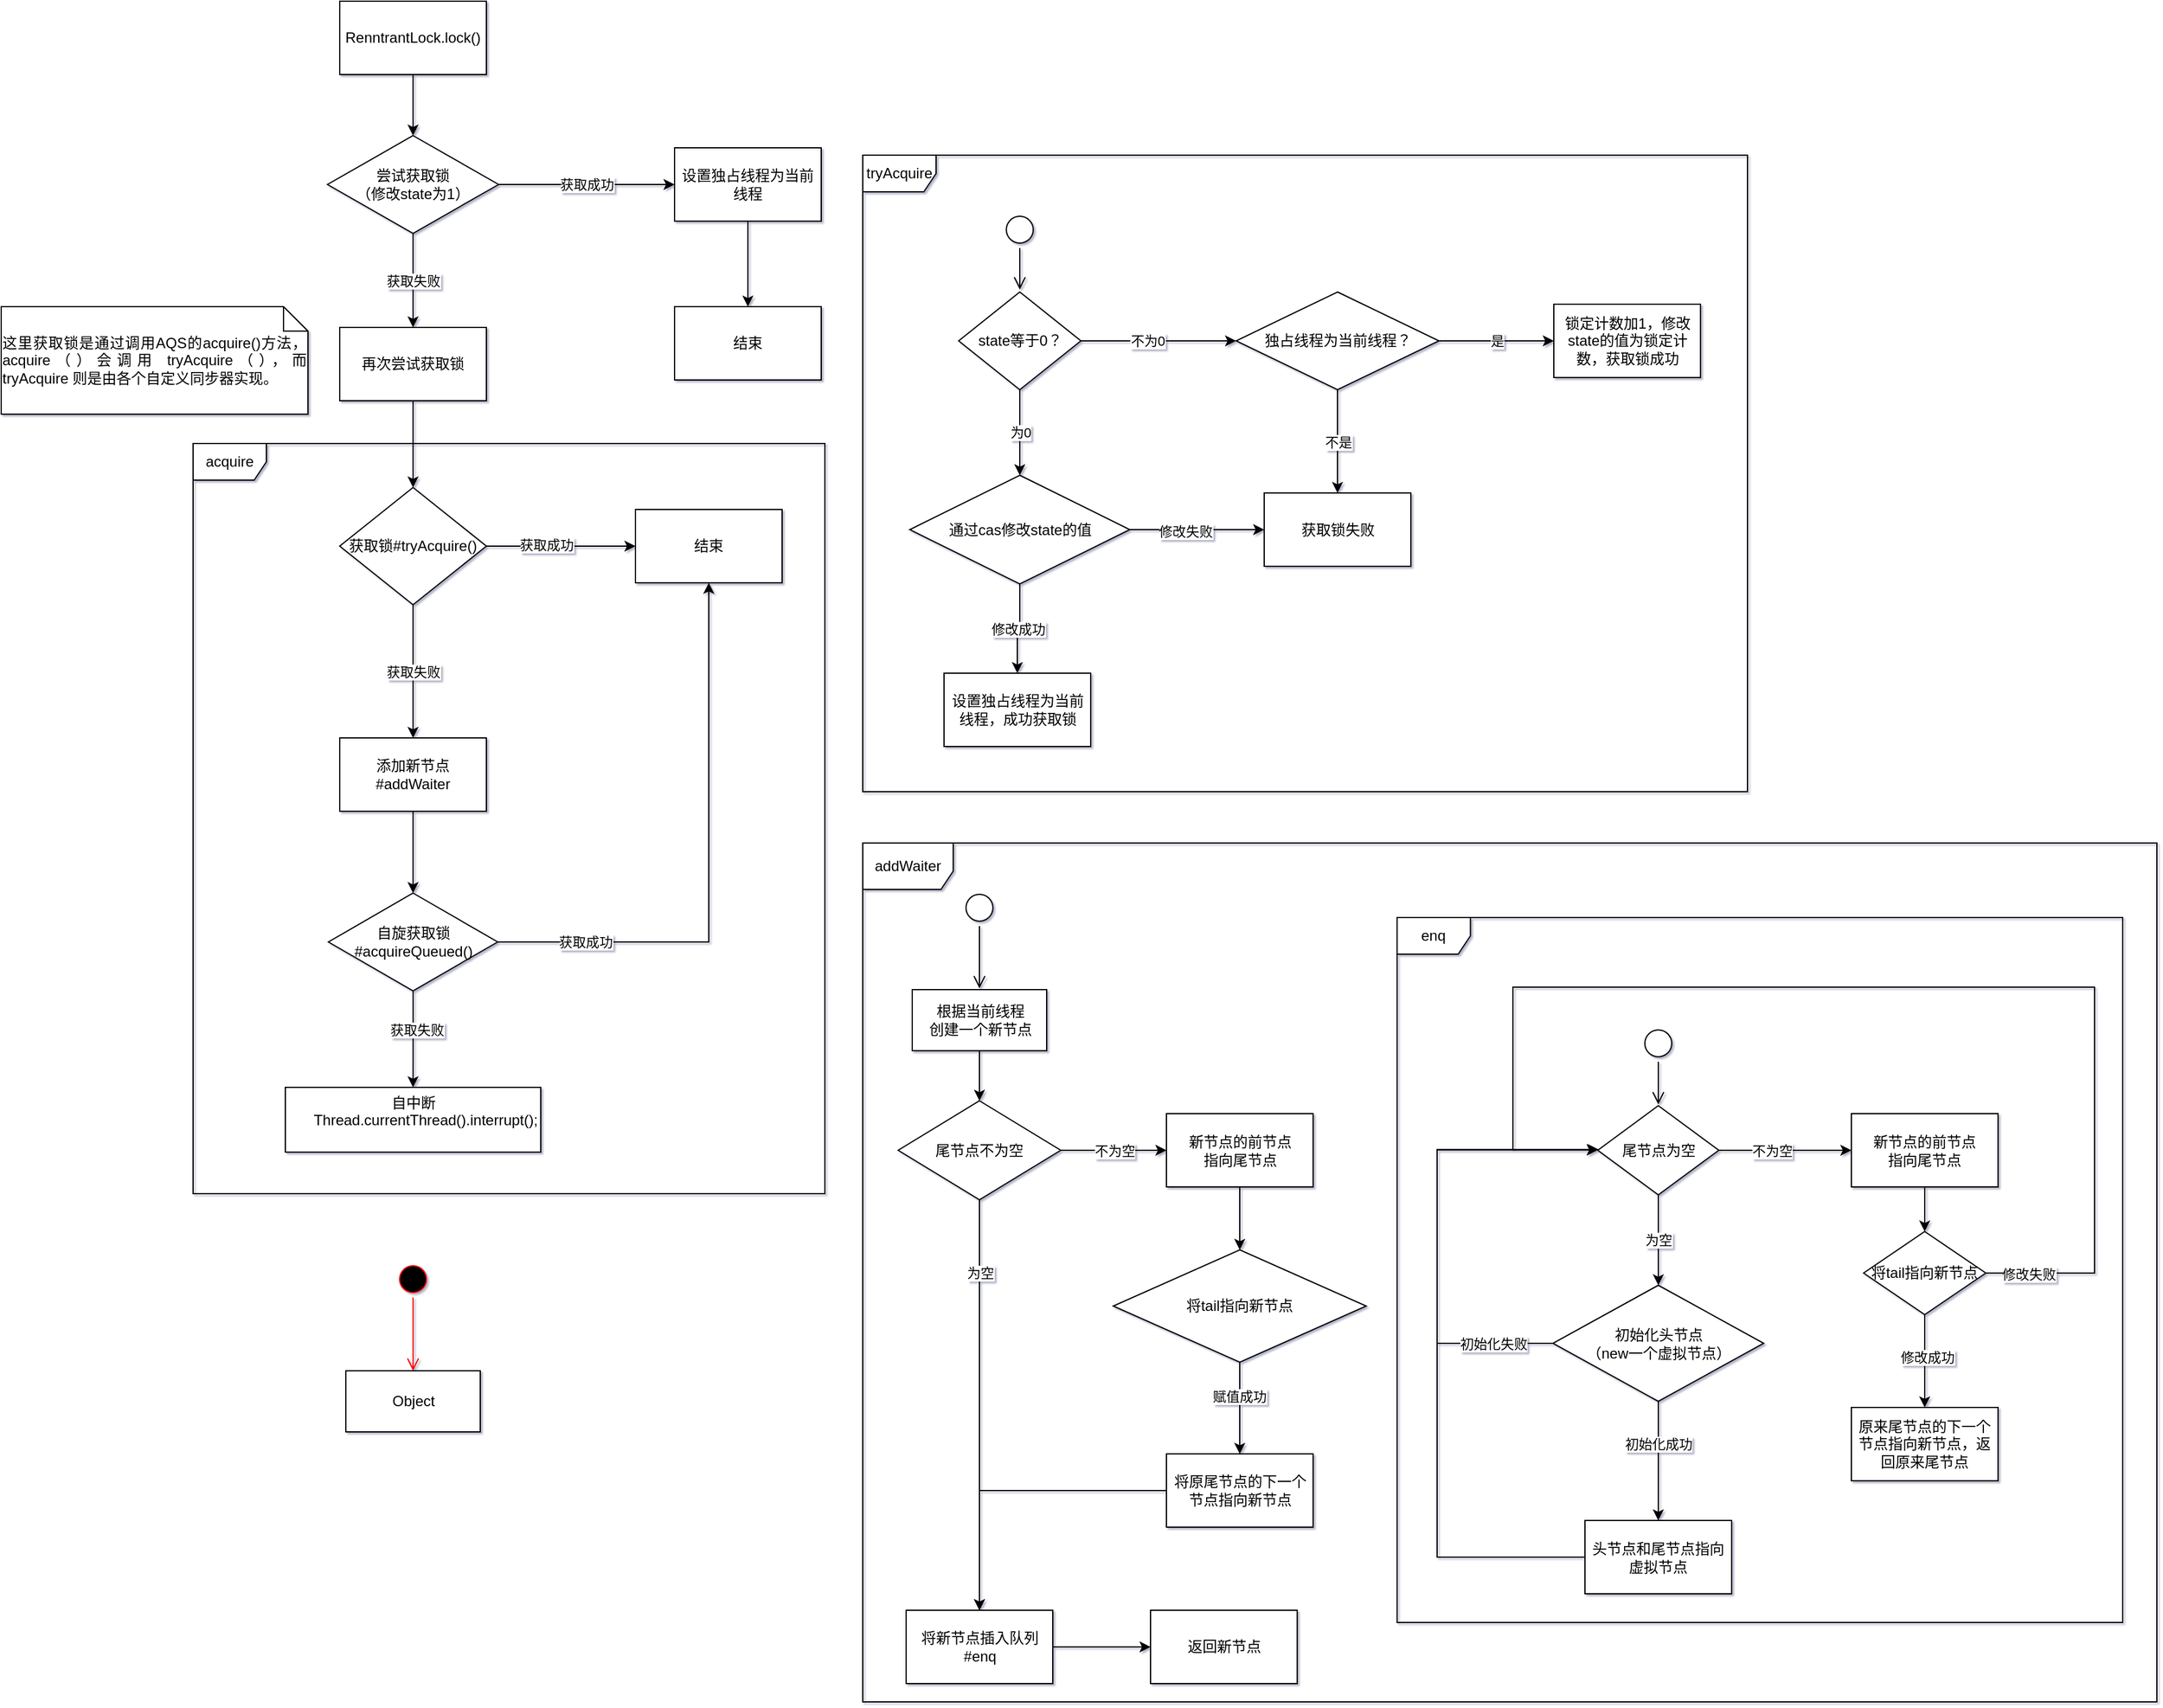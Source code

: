 <mxfile version="17.1.4" type="github">
  <diagram id="GJqHmGqDRDyWfmhTE_2S" name="第 1 页">
    <mxGraphModel dx="1977" dy="1232" grid="0" gridSize="10" guides="1" tooltips="1" connect="1" arrows="1" fold="1" page="0" pageScale="1" pageWidth="827" pageHeight="1169" math="0" shadow="1">
      <root>
        <mxCell id="0" />
        <mxCell id="1" parent="0" />
        <mxCell id="zObkzzUAoMXtNydKvx5d-36" value="acquire" style="shape=umlFrame;whiteSpace=wrap;html=1;labelBackgroundColor=none;" parent="1" vertex="1">
          <mxGeometry x="210" y="482" width="517" height="614" as="geometry" />
        </mxCell>
        <mxCell id="zObkzzUAoMXtNydKvx5d-6" style="edgeStyle=orthogonalEdgeStyle;rounded=0;orthogonalLoop=1;jettySize=auto;html=1;" parent="1" source="zObkzzUAoMXtNydKvx5d-1" target="zObkzzUAoMXtNydKvx5d-4" edge="1">
          <mxGeometry relative="1" as="geometry" />
        </mxCell>
        <mxCell id="zObkzzUAoMXtNydKvx5d-1" value="RenntrantLock.lock()" style="rounded=0;whiteSpace=wrap;html=1;" parent="1" vertex="1">
          <mxGeometry x="330" y="120" width="120" height="60" as="geometry" />
        </mxCell>
        <mxCell id="zObkzzUAoMXtNydKvx5d-8" value="获取成功" style="edgeStyle=orthogonalEdgeStyle;rounded=0;orthogonalLoop=1;jettySize=auto;html=1;" parent="1" source="zObkzzUAoMXtNydKvx5d-4" target="zObkzzUAoMXtNydKvx5d-7" edge="1">
          <mxGeometry relative="1" as="geometry" />
        </mxCell>
        <mxCell id="zObkzzUAoMXtNydKvx5d-12" value="获取失败" style="edgeStyle=orthogonalEdgeStyle;rounded=0;orthogonalLoop=1;jettySize=auto;html=1;" parent="1" source="zObkzzUAoMXtNydKvx5d-4" target="zObkzzUAoMXtNydKvx5d-11" edge="1">
          <mxGeometry relative="1" as="geometry" />
        </mxCell>
        <mxCell id="zObkzzUAoMXtNydKvx5d-4" value="&lt;span&gt;尝试获取锁&lt;br&gt;（修改state为1）&lt;/span&gt;" style="rhombus;whiteSpace=wrap;html=1;rounded=0;" parent="1" vertex="1">
          <mxGeometry x="320" y="230" width="140" height="80" as="geometry" />
        </mxCell>
        <mxCell id="zObkzzUAoMXtNydKvx5d-10" value="" style="edgeStyle=orthogonalEdgeStyle;rounded=0;orthogonalLoop=1;jettySize=auto;html=1;" parent="1" source="zObkzzUAoMXtNydKvx5d-7" target="zObkzzUAoMXtNydKvx5d-9" edge="1">
          <mxGeometry relative="1" as="geometry" />
        </mxCell>
        <mxCell id="zObkzzUAoMXtNydKvx5d-7" value="&lt;div&gt;&lt;span&gt;设置独占线程为当前线程&lt;/span&gt;&lt;/div&gt;" style="whiteSpace=wrap;html=1;rounded=0;align=center;" parent="1" vertex="1">
          <mxGeometry x="604" y="240" width="120" height="60" as="geometry" />
        </mxCell>
        <mxCell id="zObkzzUAoMXtNydKvx5d-9" value="结束" style="whiteSpace=wrap;html=1;rounded=0;" parent="1" vertex="1">
          <mxGeometry x="604" y="370" width="120" height="60" as="geometry" />
        </mxCell>
        <mxCell id="zObkzzUAoMXtNydKvx5d-35" value="" style="edgeStyle=orthogonalEdgeStyle;rounded=0;orthogonalLoop=1;jettySize=auto;html=1;" parent="1" source="zObkzzUAoMXtNydKvx5d-11" target="zObkzzUAoMXtNydKvx5d-34" edge="1">
          <mxGeometry relative="1" as="geometry" />
        </mxCell>
        <mxCell id="zObkzzUAoMXtNydKvx5d-11" value="再次尝试获取锁" style="whiteSpace=wrap;html=1;rounded=0;" parent="1" vertex="1">
          <mxGeometry x="330" y="387" width="120" height="60" as="geometry" />
        </mxCell>
        <mxCell id="zObkzzUAoMXtNydKvx5d-14" value="&lt;div style=&quot;text-align: justify&quot;&gt;&lt;span&gt;这里获取锁是通过调用AQS的acquire()方法，acquire（）会调用 tryAcquire（），而tryAcquire 则是由各个自定义同步器实现。&lt;/span&gt;&lt;/div&gt;" style="shape=note;size=20;whiteSpace=wrap;html=1;" parent="1" vertex="1">
          <mxGeometry x="53" y="370" width="251" height="88" as="geometry" />
        </mxCell>
        <mxCell id="zObkzzUAoMXtNydKvx5d-121" value="获取失败" style="edgeStyle=orthogonalEdgeStyle;rounded=0;orthogonalLoop=1;jettySize=auto;html=1;" parent="1" source="zObkzzUAoMXtNydKvx5d-34" target="zObkzzUAoMXtNydKvx5d-120" edge="1">
          <mxGeometry relative="1" as="geometry" />
        </mxCell>
        <mxCell id="zObkzzUAoMXtNydKvx5d-34" value="获取锁#tryAcquire()" style="rhombus;whiteSpace=wrap;html=1;rounded=0;" parent="1" vertex="1">
          <mxGeometry x="330" y="518" width="120" height="96" as="geometry" />
        </mxCell>
        <mxCell id="zObkzzUAoMXtNydKvx5d-37" value="结束" style="whiteSpace=wrap;html=1;rounded=0;" parent="1" vertex="1">
          <mxGeometry x="572" y="536" width="120" height="60" as="geometry" />
        </mxCell>
        <mxCell id="zObkzzUAoMXtNydKvx5d-38" value="" style="edgeStyle=orthogonalEdgeStyle;rounded=0;orthogonalLoop=1;jettySize=auto;html=1;" parent="1" source="zObkzzUAoMXtNydKvx5d-34" target="zObkzzUAoMXtNydKvx5d-37" edge="1">
          <mxGeometry relative="1" as="geometry" />
        </mxCell>
        <mxCell id="zObkzzUAoMXtNydKvx5d-39" value="获取成功" style="edgeLabel;html=1;align=center;verticalAlign=middle;resizable=0;points=[];" parent="zObkzzUAoMXtNydKvx5d-38" vertex="1" connectable="0">
          <mxGeometry x="-0.2" y="1" relative="1" as="geometry">
            <mxPoint as="offset" />
          </mxGeometry>
        </mxCell>
        <mxCell id="zObkzzUAoMXtNydKvx5d-42" style="edgeStyle=orthogonalEdgeStyle;rounded=0;orthogonalLoop=1;jettySize=auto;html=1;entryX=0.5;entryY=1;entryDx=0;entryDy=0;" parent="1" source="zObkzzUAoMXtNydKvx5d-40" target="zObkzzUAoMXtNydKvx5d-37" edge="1">
          <mxGeometry relative="1" as="geometry" />
        </mxCell>
        <mxCell id="zObkzzUAoMXtNydKvx5d-43" value="获取成功" style="edgeLabel;html=1;align=center;verticalAlign=middle;resizable=0;points=[];" parent="zObkzzUAoMXtNydKvx5d-42" vertex="1" connectable="0">
          <mxGeometry x="-0.536" relative="1" as="geometry">
            <mxPoint x="-37" as="offset" />
          </mxGeometry>
        </mxCell>
        <mxCell id="zObkzzUAoMXtNydKvx5d-40" value="自旋获取锁#acquireQueued()" style="rhombus;whiteSpace=wrap;html=1;rounded=0;" parent="1" vertex="1">
          <mxGeometry x="320.75" y="850" width="138.5" height="80" as="geometry" />
        </mxCell>
        <mxCell id="zObkzzUAoMXtNydKvx5d-44" value="自中断&lt;br&gt;&lt;div&gt;&amp;nbsp; &amp;nbsp; &amp;nbsp; Thread.currentThread().interrupt();&lt;/div&gt;&lt;div&gt;&lt;br&gt;&lt;/div&gt;" style="whiteSpace=wrap;html=1;rounded=0;" parent="1" vertex="1">
          <mxGeometry x="285.5" y="1009" width="209" height="53" as="geometry" />
        </mxCell>
        <mxCell id="zObkzzUAoMXtNydKvx5d-45" value="" style="edgeStyle=orthogonalEdgeStyle;rounded=0;orthogonalLoop=1;jettySize=auto;html=1;" parent="1" source="zObkzzUAoMXtNydKvx5d-40" target="zObkzzUAoMXtNydKvx5d-44" edge="1">
          <mxGeometry relative="1" as="geometry" />
        </mxCell>
        <mxCell id="zObkzzUAoMXtNydKvx5d-46" value="获取失败" style="edgeLabel;html=1;align=center;verticalAlign=middle;resizable=0;points=[];" parent="zObkzzUAoMXtNydKvx5d-45" vertex="1" connectable="0">
          <mxGeometry x="-0.2" y="3" relative="1" as="geometry">
            <mxPoint as="offset" />
          </mxGeometry>
        </mxCell>
        <mxCell id="zObkzzUAoMXtNydKvx5d-122" style="edgeStyle=orthogonalEdgeStyle;rounded=0;orthogonalLoop=1;jettySize=auto;html=1;entryX=0.5;entryY=0;entryDx=0;entryDy=0;" parent="1" source="zObkzzUAoMXtNydKvx5d-120" target="zObkzzUAoMXtNydKvx5d-40" edge="1">
          <mxGeometry relative="1" as="geometry" />
        </mxCell>
        <mxCell id="zObkzzUAoMXtNydKvx5d-120" value="添加新节点&lt;br&gt;#addWaiter" style="whiteSpace=wrap;html=1;rounded=0;" parent="1" vertex="1">
          <mxGeometry x="330" y="723" width="120" height="60" as="geometry" />
        </mxCell>
        <mxCell id="tJKFbUdxLd3i8MNqsO-P-9" value="" style="group" vertex="1" connectable="0" parent="1">
          <mxGeometry x="758" y="246" width="724" height="521" as="geometry" />
        </mxCell>
        <mxCell id="zObkzzUAoMXtNydKvx5d-20" value="tryAcquire" style="shape=umlFrame;whiteSpace=wrap;html=1;" parent="tJKFbUdxLd3i8MNqsO-P-9" vertex="1">
          <mxGeometry width="724" height="521" as="geometry" />
        </mxCell>
        <mxCell id="tJKFbUdxLd3i8MNqsO-P-8" value="" style="group" vertex="1" connectable="0" parent="tJKFbUdxLd3i8MNqsO-P-9">
          <mxGeometry x="38.5" y="46" width="647" height="438" as="geometry" />
        </mxCell>
        <mxCell id="zObkzzUAoMXtNydKvx5d-21" value="通过cas修改state的值" style="rhombus;whiteSpace=wrap;html=1;rounded=0;" parent="tJKFbUdxLd3i8MNqsO-P-8" vertex="1">
          <mxGeometry y="216" width="180" height="89" as="geometry" />
        </mxCell>
        <mxCell id="tJKFbUdxLd3i8MNqsO-P-7" value="" style="group" vertex="1" connectable="0" parent="tJKFbUdxLd3i8MNqsO-P-8">
          <mxGeometry x="28" width="619" height="438" as="geometry" />
        </mxCell>
        <mxCell id="zObkzzUAoMXtNydKvx5d-15" value="state等于0？" style="rhombus;whiteSpace=wrap;html=1;rounded=0;" parent="tJKFbUdxLd3i8MNqsO-P-7" vertex="1">
          <mxGeometry x="12" y="66" width="100" height="80" as="geometry" />
        </mxCell>
        <mxCell id="zObkzzUAoMXtNydKvx5d-17" value="独占线程为当前线程？" style="rhombus;whiteSpace=wrap;html=1;rounded=0;" parent="tJKFbUdxLd3i8MNqsO-P-7" vertex="1">
          <mxGeometry x="239" y="66" width="166" height="80" as="geometry" />
        </mxCell>
        <mxCell id="zObkzzUAoMXtNydKvx5d-18" value="" style="edgeStyle=orthogonalEdgeStyle;rounded=0;orthogonalLoop=1;jettySize=auto;html=1;" parent="tJKFbUdxLd3i8MNqsO-P-7" source="zObkzzUAoMXtNydKvx5d-15" target="zObkzzUAoMXtNydKvx5d-17" edge="1">
          <mxGeometry relative="1" as="geometry" />
        </mxCell>
        <mxCell id="zObkzzUAoMXtNydKvx5d-19" value="不为0" style="edgeLabel;html=1;align=center;verticalAlign=middle;resizable=0;points=[];" parent="zObkzzUAoMXtNydKvx5d-18" vertex="1" connectable="0">
          <mxGeometry x="-0.15" relative="1" as="geometry">
            <mxPoint as="offset" />
          </mxGeometry>
        </mxCell>
        <mxCell id="zObkzzUAoMXtNydKvx5d-23" value="&lt;span&gt;设置独占线程为当前线程，成功获取锁&lt;/span&gt;" style="whiteSpace=wrap;html=1;rounded=0;" parent="tJKFbUdxLd3i8MNqsO-P-7" vertex="1">
          <mxGeometry y="378" width="120" height="60" as="geometry" />
        </mxCell>
        <mxCell id="zObkzzUAoMXtNydKvx5d-26" value="获取锁失败" style="whiteSpace=wrap;html=1;rounded=0;" parent="tJKFbUdxLd3i8MNqsO-P-7" vertex="1">
          <mxGeometry x="262" y="230.5" width="120" height="60" as="geometry" />
        </mxCell>
        <mxCell id="zObkzzUAoMXtNydKvx5d-28" value="不是" style="edgeStyle=orthogonalEdgeStyle;rounded=0;orthogonalLoop=1;jettySize=auto;html=1;" parent="tJKFbUdxLd3i8MNqsO-P-7" source="zObkzzUAoMXtNydKvx5d-17" target="zObkzzUAoMXtNydKvx5d-26" edge="1">
          <mxGeometry relative="1" as="geometry" />
        </mxCell>
        <mxCell id="zObkzzUAoMXtNydKvx5d-30" value="锁定计数加1，修改state的值为锁定计数，获取锁成功" style="whiteSpace=wrap;html=1;rounded=0;" parent="tJKFbUdxLd3i8MNqsO-P-7" vertex="1">
          <mxGeometry x="499" y="76" width="120" height="60" as="geometry" />
        </mxCell>
        <mxCell id="zObkzzUAoMXtNydKvx5d-33" value="是" style="edgeStyle=orthogonalEdgeStyle;rounded=0;orthogonalLoop=1;jettySize=auto;html=1;" parent="tJKFbUdxLd3i8MNqsO-P-7" source="zObkzzUAoMXtNydKvx5d-17" target="zObkzzUAoMXtNydKvx5d-30" edge="1">
          <mxGeometry relative="1" as="geometry" />
        </mxCell>
        <mxCell id="zObkzzUAoMXtNydKvx5d-54" value="" style="ellipse;html=1;shape=startState;labelBackgroundColor=none;" parent="tJKFbUdxLd3i8MNqsO-P-7" vertex="1">
          <mxGeometry x="47" width="30" height="30" as="geometry" />
        </mxCell>
        <mxCell id="zObkzzUAoMXtNydKvx5d-55" value="" style="edgeStyle=orthogonalEdgeStyle;html=1;verticalAlign=bottom;endArrow=open;endSize=8;rounded=0;" parent="tJKFbUdxLd3i8MNqsO-P-7" source="zObkzzUAoMXtNydKvx5d-54" edge="1">
          <mxGeometry relative="1" as="geometry">
            <mxPoint x="62" y="64" as="targetPoint" />
          </mxGeometry>
        </mxCell>
        <mxCell id="zObkzzUAoMXtNydKvx5d-22" value="为0" style="edgeStyle=orthogonalEdgeStyle;rounded=0;orthogonalLoop=1;jettySize=auto;html=1;" parent="tJKFbUdxLd3i8MNqsO-P-8" source="zObkzzUAoMXtNydKvx5d-15" target="zObkzzUAoMXtNydKvx5d-21" edge="1">
          <mxGeometry relative="1" as="geometry" />
        </mxCell>
        <mxCell id="zObkzzUAoMXtNydKvx5d-24" value="" style="edgeStyle=orthogonalEdgeStyle;rounded=0;orthogonalLoop=1;jettySize=auto;html=1;" parent="tJKFbUdxLd3i8MNqsO-P-8" source="zObkzzUAoMXtNydKvx5d-21" target="zObkzzUAoMXtNydKvx5d-23" edge="1">
          <mxGeometry relative="1" as="geometry" />
        </mxCell>
        <mxCell id="zObkzzUAoMXtNydKvx5d-25" value="修改成功" style="edgeLabel;html=1;align=center;verticalAlign=middle;resizable=0;points=[];" parent="zObkzzUAoMXtNydKvx5d-24" vertex="1" connectable="0">
          <mxGeometry x="0.04" relative="1" as="geometry">
            <mxPoint as="offset" />
          </mxGeometry>
        </mxCell>
        <mxCell id="zObkzzUAoMXtNydKvx5d-27" value="" style="edgeStyle=orthogonalEdgeStyle;rounded=0;orthogonalLoop=1;jettySize=auto;html=1;" parent="tJKFbUdxLd3i8MNqsO-P-8" source="zObkzzUAoMXtNydKvx5d-21" target="zObkzzUAoMXtNydKvx5d-26" edge="1">
          <mxGeometry relative="1" as="geometry" />
        </mxCell>
        <mxCell id="zObkzzUAoMXtNydKvx5d-29" value="修改失败" style="edgeLabel;html=1;align=center;verticalAlign=middle;resizable=0;points=[];" parent="zObkzzUAoMXtNydKvx5d-27" vertex="1" connectable="0">
          <mxGeometry x="-0.182" y="-1" relative="1" as="geometry">
            <mxPoint as="offset" />
          </mxGeometry>
        </mxCell>
        <mxCell id="tJKFbUdxLd3i8MNqsO-P-11" value="" style="group" vertex="1" connectable="0" parent="1">
          <mxGeometry x="758" y="809" width="1059" height="703" as="geometry" />
        </mxCell>
        <mxCell id="zObkzzUAoMXtNydKvx5d-115" value="addWaiter" style="shape=umlFrame;whiteSpace=wrap;html=1;labelBackgroundColor=none;width=74;height=38;container=0;" parent="tJKFbUdxLd3i8MNqsO-P-11" vertex="1">
          <mxGeometry width="1059" height="703" as="geometry" />
        </mxCell>
        <mxCell id="zObkzzUAoMXtNydKvx5d-114" value="enq" style="shape=umlFrame;whiteSpace=wrap;html=1;labelBackgroundColor=none;container=0;" parent="tJKFbUdxLd3i8MNqsO-P-11" vertex="1">
          <mxGeometry x="437.25" y="61" width="593.75" height="577" as="geometry" />
        </mxCell>
        <mxCell id="zObkzzUAoMXtNydKvx5d-58" value="" style="ellipse;html=1;shape=startState;labelBackgroundColor=none;container=0;" parent="tJKFbUdxLd3i8MNqsO-P-11" vertex="1">
          <mxGeometry x="80.5" y="38" width="30" height="30" as="geometry" />
        </mxCell>
        <mxCell id="zObkzzUAoMXtNydKvx5d-59" value="" style="edgeStyle=orthogonalEdgeStyle;html=1;verticalAlign=bottom;endArrow=open;endSize=8;rounded=0;" parent="tJKFbUdxLd3i8MNqsO-P-11" source="zObkzzUAoMXtNydKvx5d-58" edge="1">
          <mxGeometry relative="1" as="geometry">
            <mxPoint x="95.5" y="119" as="targetPoint" />
          </mxGeometry>
        </mxCell>
        <mxCell id="zObkzzUAoMXtNydKvx5d-60" value="根据当前线程&lt;br&gt;创建一个新节点" style="html=1;labelBackgroundColor=none;container=0;" parent="tJKFbUdxLd3i8MNqsO-P-11" vertex="1">
          <mxGeometry x="40.5" y="120" width="110" height="50" as="geometry" />
        </mxCell>
        <mxCell id="zObkzzUAoMXtNydKvx5d-63" value="尾节点不为空" style="rhombus;whiteSpace=wrap;html=1;labelBackgroundColor=none;container=0;" parent="tJKFbUdxLd3i8MNqsO-P-11" vertex="1">
          <mxGeometry x="29" y="211" width="133" height="81" as="geometry" />
        </mxCell>
        <mxCell id="zObkzzUAoMXtNydKvx5d-64" value="" style="edgeStyle=orthogonalEdgeStyle;rounded=0;orthogonalLoop=1;jettySize=auto;html=1;" parent="tJKFbUdxLd3i8MNqsO-P-11" source="zObkzzUAoMXtNydKvx5d-60" target="zObkzzUAoMXtNydKvx5d-63" edge="1">
          <mxGeometry relative="1" as="geometry" />
        </mxCell>
        <mxCell id="zObkzzUAoMXtNydKvx5d-65" value="将新节点插入队列&lt;br&gt;#enq" style="whiteSpace=wrap;html=1;labelBackgroundColor=none;container=0;" parent="tJKFbUdxLd3i8MNqsO-P-11" vertex="1">
          <mxGeometry x="35.5" y="628" width="120" height="60" as="geometry" />
        </mxCell>
        <mxCell id="zObkzzUAoMXtNydKvx5d-66" value="" style="edgeStyle=orthogonalEdgeStyle;rounded=0;orthogonalLoop=1;jettySize=auto;html=1;" parent="tJKFbUdxLd3i8MNqsO-P-11" source="zObkzzUAoMXtNydKvx5d-63" target="zObkzzUAoMXtNydKvx5d-65" edge="1">
          <mxGeometry relative="1" as="geometry" />
        </mxCell>
        <mxCell id="zObkzzUAoMXtNydKvx5d-77" value="为空" style="edgeLabel;html=1;align=center;verticalAlign=middle;resizable=0;points=[];container=0;" parent="zObkzzUAoMXtNydKvx5d-66" vertex="1" connectable="0">
          <mxGeometry x="-0.642" relative="1" as="geometry">
            <mxPoint as="offset" />
          </mxGeometry>
        </mxCell>
        <mxCell id="zObkzzUAoMXtNydKvx5d-68" value="新节点的前节点&lt;br&gt;指向尾节点" style="whiteSpace=wrap;html=1;labelBackgroundColor=none;container=0;" parent="tJKFbUdxLd3i8MNqsO-P-11" vertex="1">
          <mxGeometry x="248.5" y="221.5" width="120" height="60" as="geometry" />
        </mxCell>
        <mxCell id="zObkzzUAoMXtNydKvx5d-69" value="不为空" style="edgeStyle=orthogonalEdgeStyle;rounded=0;orthogonalLoop=1;jettySize=auto;html=1;" parent="tJKFbUdxLd3i8MNqsO-P-11" source="zObkzzUAoMXtNydKvx5d-63" target="zObkzzUAoMXtNydKvx5d-68" edge="1">
          <mxGeometry relative="1" as="geometry" />
        </mxCell>
        <mxCell id="zObkzzUAoMXtNydKvx5d-71" value="将tail指向新节点" style="rhombus;whiteSpace=wrap;html=1;labelBackgroundColor=none;container=0;" parent="tJKFbUdxLd3i8MNqsO-P-11" vertex="1">
          <mxGeometry x="205" y="333" width="207" height="92" as="geometry" />
        </mxCell>
        <mxCell id="zObkzzUAoMXtNydKvx5d-72" value="" style="edgeStyle=orthogonalEdgeStyle;rounded=0;orthogonalLoop=1;jettySize=auto;html=1;" parent="tJKFbUdxLd3i8MNqsO-P-11" source="zObkzzUAoMXtNydKvx5d-68" target="zObkzzUAoMXtNydKvx5d-71" edge="1">
          <mxGeometry relative="1" as="geometry" />
        </mxCell>
        <mxCell id="zObkzzUAoMXtNydKvx5d-75" style="edgeStyle=orthogonalEdgeStyle;rounded=0;orthogonalLoop=1;jettySize=auto;html=1;" parent="tJKFbUdxLd3i8MNqsO-P-11" source="zObkzzUAoMXtNydKvx5d-73" target="zObkzzUAoMXtNydKvx5d-65" edge="1">
          <mxGeometry relative="1" as="geometry" />
        </mxCell>
        <mxCell id="zObkzzUAoMXtNydKvx5d-73" value="将原尾节点的下一个节点指向新节点" style="whiteSpace=wrap;html=1;labelBackgroundColor=none;container=0;" parent="tJKFbUdxLd3i8MNqsO-P-11" vertex="1">
          <mxGeometry x="248.5" y="500" width="120" height="60" as="geometry" />
        </mxCell>
        <mxCell id="zObkzzUAoMXtNydKvx5d-74" value="" style="edgeStyle=orthogonalEdgeStyle;rounded=0;orthogonalLoop=1;jettySize=auto;html=1;" parent="tJKFbUdxLd3i8MNqsO-P-11" source="zObkzzUAoMXtNydKvx5d-71" target="zObkzzUAoMXtNydKvx5d-73" edge="1">
          <mxGeometry relative="1" as="geometry" />
        </mxCell>
        <mxCell id="zObkzzUAoMXtNydKvx5d-92" value="赋值成功" style="edgeLabel;html=1;align=center;verticalAlign=middle;resizable=0;points=[];container=0;" parent="zObkzzUAoMXtNydKvx5d-74" vertex="1" connectable="0">
          <mxGeometry x="-0.263" y="-1" relative="1" as="geometry">
            <mxPoint as="offset" />
          </mxGeometry>
        </mxCell>
        <mxCell id="zObkzzUAoMXtNydKvx5d-81" value="" style="ellipse;html=1;shape=startState;labelBackgroundColor=none;container=0;" parent="tJKFbUdxLd3i8MNqsO-P-11" vertex="1">
          <mxGeometry x="636" y="149" width="30" height="30" as="geometry" />
        </mxCell>
        <mxCell id="zObkzzUAoMXtNydKvx5d-82" value="" style="edgeStyle=orthogonalEdgeStyle;html=1;verticalAlign=bottom;endArrow=open;endSize=8;rounded=0;" parent="tJKFbUdxLd3i8MNqsO-P-11" source="zObkzzUAoMXtNydKvx5d-81" edge="1">
          <mxGeometry relative="1" as="geometry">
            <mxPoint x="651" y="214" as="targetPoint" />
          </mxGeometry>
        </mxCell>
        <mxCell id="zObkzzUAoMXtNydKvx5d-86" value="尾节点为空" style="rhombus;whiteSpace=wrap;html=1;labelBackgroundColor=none;container=0;" parent="tJKFbUdxLd3i8MNqsO-P-11" vertex="1">
          <mxGeometry x="601.5" y="215" width="99" height="73" as="geometry" />
        </mxCell>
        <mxCell id="zObkzzUAoMXtNydKvx5d-100" style="edgeStyle=orthogonalEdgeStyle;rounded=0;orthogonalLoop=1;jettySize=auto;html=1;entryX=0.001;entryY=0.496;entryDx=0;entryDy=0;entryPerimeter=0;" parent="tJKFbUdxLd3i8MNqsO-P-11" source="zObkzzUAoMXtNydKvx5d-88" target="zObkzzUAoMXtNydKvx5d-86" edge="1">
          <mxGeometry relative="1" as="geometry">
            <Array as="points">
              <mxPoint x="470" y="409" />
              <mxPoint x="470" y="251" />
            </Array>
          </mxGeometry>
        </mxCell>
        <mxCell id="zObkzzUAoMXtNydKvx5d-102" value="初始化失败" style="edgeLabel;html=1;align=center;verticalAlign=middle;resizable=0;points=[];container=0;" parent="zObkzzUAoMXtNydKvx5d-100" vertex="1" connectable="0">
          <mxGeometry x="-0.703" y="2" relative="1" as="geometry">
            <mxPoint x="8" y="-2" as="offset" />
          </mxGeometry>
        </mxCell>
        <mxCell id="zObkzzUAoMXtNydKvx5d-88" value="初始化头节点&lt;br&gt;（new一个虚拟节点）" style="rhombus;whiteSpace=wrap;html=1;labelBackgroundColor=none;container=0;" parent="tJKFbUdxLd3i8MNqsO-P-11" vertex="1">
          <mxGeometry x="564.75" y="362" width="172.5" height="95" as="geometry" />
        </mxCell>
        <mxCell id="zObkzzUAoMXtNydKvx5d-89" value="为空" style="edgeStyle=orthogonalEdgeStyle;rounded=0;orthogonalLoop=1;jettySize=auto;html=1;" parent="tJKFbUdxLd3i8MNqsO-P-11" source="zObkzzUAoMXtNydKvx5d-86" target="zObkzzUAoMXtNydKvx5d-88" edge="1">
          <mxGeometry relative="1" as="geometry" />
        </mxCell>
        <mxCell id="zObkzzUAoMXtNydKvx5d-99" style="edgeStyle=orthogonalEdgeStyle;rounded=0;orthogonalLoop=1;jettySize=auto;html=1;entryX=0.007;entryY=0.492;entryDx=0;entryDy=0;entryPerimeter=0;" parent="tJKFbUdxLd3i8MNqsO-P-11" source="zObkzzUAoMXtNydKvx5d-96" target="zObkzzUAoMXtNydKvx5d-86" edge="1">
          <mxGeometry relative="1" as="geometry">
            <Array as="points">
              <mxPoint x="470" y="585" />
              <mxPoint x="470" y="251" />
            </Array>
          </mxGeometry>
        </mxCell>
        <mxCell id="zObkzzUAoMXtNydKvx5d-96" value="头节点和尾节点指向虚拟节点" style="whiteSpace=wrap;html=1;labelBackgroundColor=none;container=0;" parent="tJKFbUdxLd3i8MNqsO-P-11" vertex="1">
          <mxGeometry x="591" y="554.5" width="120" height="60" as="geometry" />
        </mxCell>
        <mxCell id="zObkzzUAoMXtNydKvx5d-97" value="" style="edgeStyle=orthogonalEdgeStyle;rounded=0;orthogonalLoop=1;jettySize=auto;html=1;" parent="tJKFbUdxLd3i8MNqsO-P-11" source="zObkzzUAoMXtNydKvx5d-88" target="zObkzzUAoMXtNydKvx5d-96" edge="1">
          <mxGeometry relative="1" as="geometry" />
        </mxCell>
        <mxCell id="zObkzzUAoMXtNydKvx5d-98" value="初始化成功" style="edgeLabel;html=1;align=center;verticalAlign=middle;resizable=0;points=[];container=0;" parent="zObkzzUAoMXtNydKvx5d-97" vertex="1" connectable="0">
          <mxGeometry x="-0.283" relative="1" as="geometry">
            <mxPoint as="offset" />
          </mxGeometry>
        </mxCell>
        <mxCell id="zObkzzUAoMXtNydKvx5d-103" value="新节点的前节点&lt;br&gt;指向尾节点" style="whiteSpace=wrap;html=1;labelBackgroundColor=none;container=0;" parent="tJKFbUdxLd3i8MNqsO-P-11" vertex="1">
          <mxGeometry x="809" y="221.5" width="120" height="60" as="geometry" />
        </mxCell>
        <mxCell id="zObkzzUAoMXtNydKvx5d-104" value="" style="edgeStyle=orthogonalEdgeStyle;rounded=0;orthogonalLoop=1;jettySize=auto;html=1;" parent="tJKFbUdxLd3i8MNqsO-P-11" source="zObkzzUAoMXtNydKvx5d-86" target="zObkzzUAoMXtNydKvx5d-103" edge="1">
          <mxGeometry relative="1" as="geometry" />
        </mxCell>
        <mxCell id="zObkzzUAoMXtNydKvx5d-105" value="不为空" style="edgeLabel;html=1;align=center;verticalAlign=middle;resizable=0;points=[];container=0;" parent="zObkzzUAoMXtNydKvx5d-104" vertex="1" connectable="0">
          <mxGeometry x="-0.201" relative="1" as="geometry">
            <mxPoint as="offset" />
          </mxGeometry>
        </mxCell>
        <mxCell id="zObkzzUAoMXtNydKvx5d-111" style="edgeStyle=orthogonalEdgeStyle;rounded=0;orthogonalLoop=1;jettySize=auto;html=1;entryX=0;entryY=0.494;entryDx=0;entryDy=0;entryPerimeter=0;" parent="tJKFbUdxLd3i8MNqsO-P-11" source="zObkzzUAoMXtNydKvx5d-106" target="zObkzzUAoMXtNydKvx5d-86" edge="1">
          <mxGeometry relative="1" as="geometry">
            <Array as="points">
              <mxPoint x="1008" y="352" />
              <mxPoint x="1008" y="118" />
              <mxPoint x="532" y="118" />
              <mxPoint x="532" y="251" />
            </Array>
          </mxGeometry>
        </mxCell>
        <mxCell id="zObkzzUAoMXtNydKvx5d-113" value="修改失败" style="edgeLabel;html=1;align=center;verticalAlign=middle;resizable=0;points=[];container=0;" parent="zObkzzUAoMXtNydKvx5d-111" vertex="1" connectable="0">
          <mxGeometry x="-0.93" y="-1" relative="1" as="geometry">
            <mxPoint as="offset" />
          </mxGeometry>
        </mxCell>
        <mxCell id="zObkzzUAoMXtNydKvx5d-106" value="将tail指向新节点" style="rhombus;whiteSpace=wrap;html=1;labelBackgroundColor=none;container=0;" parent="tJKFbUdxLd3i8MNqsO-P-11" vertex="1">
          <mxGeometry x="819" y="318" width="100" height="68" as="geometry" />
        </mxCell>
        <mxCell id="zObkzzUAoMXtNydKvx5d-107" value="" style="edgeStyle=orthogonalEdgeStyle;rounded=0;orthogonalLoop=1;jettySize=auto;html=1;" parent="tJKFbUdxLd3i8MNqsO-P-11" source="zObkzzUAoMXtNydKvx5d-103" target="zObkzzUAoMXtNydKvx5d-106" edge="1">
          <mxGeometry relative="1" as="geometry" />
        </mxCell>
        <mxCell id="zObkzzUAoMXtNydKvx5d-108" value="原来尾节点的下一个节点指向新节点，返回原来尾节点" style="whiteSpace=wrap;html=1;labelBackgroundColor=none;container=0;" parent="tJKFbUdxLd3i8MNqsO-P-11" vertex="1">
          <mxGeometry x="809" y="462" width="120" height="60" as="geometry" />
        </mxCell>
        <mxCell id="zObkzzUAoMXtNydKvx5d-109" value="" style="edgeStyle=orthogonalEdgeStyle;rounded=0;orthogonalLoop=1;jettySize=auto;html=1;" parent="tJKFbUdxLd3i8MNqsO-P-11" source="zObkzzUAoMXtNydKvx5d-106" target="zObkzzUAoMXtNydKvx5d-108" edge="1">
          <mxGeometry relative="1" as="geometry" />
        </mxCell>
        <mxCell id="zObkzzUAoMXtNydKvx5d-110" value="修改成功" style="edgeLabel;html=1;align=center;verticalAlign=middle;resizable=0;points=[];container=0;" parent="zObkzzUAoMXtNydKvx5d-109" vertex="1" connectable="0">
          <mxGeometry x="-0.084" y="2" relative="1" as="geometry">
            <mxPoint as="offset" />
          </mxGeometry>
        </mxCell>
        <mxCell id="zObkzzUAoMXtNydKvx5d-117" value="返回新节点" style="whiteSpace=wrap;html=1;labelBackgroundColor=none;container=0;" parent="tJKFbUdxLd3i8MNqsO-P-11" vertex="1">
          <mxGeometry x="235.5" y="628" width="120" height="60" as="geometry" />
        </mxCell>
        <mxCell id="zObkzzUAoMXtNydKvx5d-118" value="" style="edgeStyle=orthogonalEdgeStyle;rounded=0;orthogonalLoop=1;jettySize=auto;html=1;" parent="tJKFbUdxLd3i8MNqsO-P-11" source="zObkzzUAoMXtNydKvx5d-65" target="zObkzzUAoMXtNydKvx5d-117" edge="1">
          <mxGeometry relative="1" as="geometry" />
        </mxCell>
        <mxCell id="tJKFbUdxLd3i8MNqsO-P-18" value="" style="ellipse;html=1;shape=startState;fillColor=#000000;strokeColor=#ff0000;rounded=0;sketch=0;" vertex="1" parent="1">
          <mxGeometry x="375" y="1151" width="30" height="30" as="geometry" />
        </mxCell>
        <mxCell id="tJKFbUdxLd3i8MNqsO-P-19" value="" style="edgeStyle=orthogonalEdgeStyle;html=1;verticalAlign=bottom;endArrow=open;endSize=8;strokeColor=#ff0000;rounded=1;sketch=0;curved=0;" edge="1" source="tJKFbUdxLd3i8MNqsO-P-18" parent="1">
          <mxGeometry relative="1" as="geometry">
            <mxPoint x="390" y="1241" as="targetPoint" />
          </mxGeometry>
        </mxCell>
        <mxCell id="tJKFbUdxLd3i8MNqsO-P-20" value="Object" style="html=1;rounded=0;sketch=0;" vertex="1" parent="1">
          <mxGeometry x="335" y="1241" width="110" height="50" as="geometry" />
        </mxCell>
      </root>
    </mxGraphModel>
  </diagram>
</mxfile>
